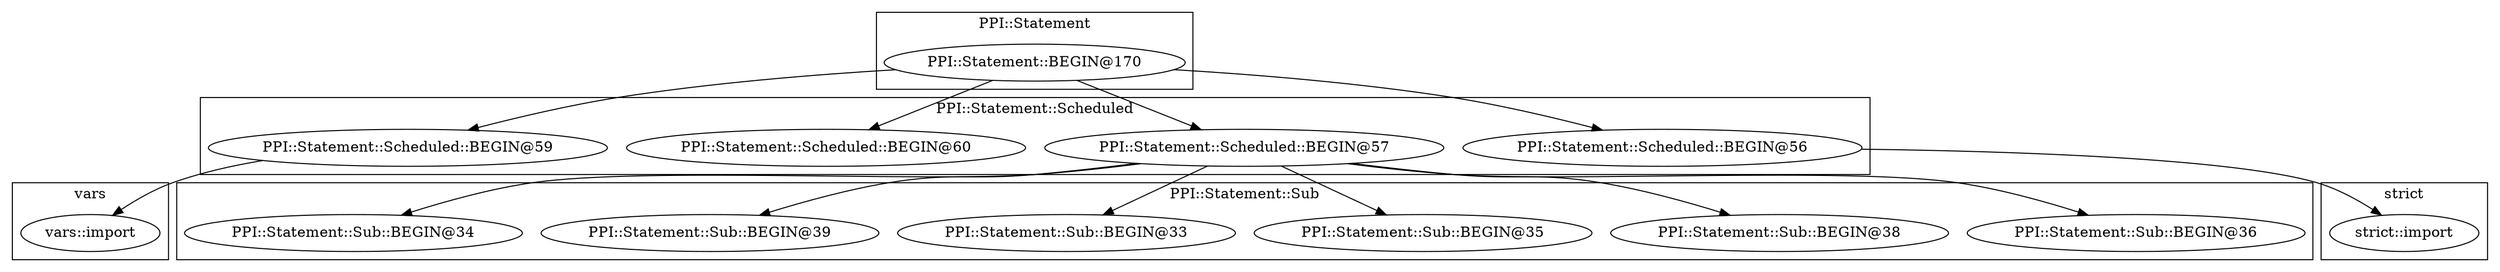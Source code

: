 digraph {
graph [overlap=false]
subgraph cluster_PPI_Statement_Sub {
	label="PPI::Statement::Sub";
	"PPI::Statement::Sub::BEGIN@36";
	"PPI::Statement::Sub::BEGIN@38";
	"PPI::Statement::Sub::BEGIN@35";
	"PPI::Statement::Sub::BEGIN@33";
	"PPI::Statement::Sub::BEGIN@39";
	"PPI::Statement::Sub::BEGIN@34";
}
subgraph cluster_PPI_Statement_Scheduled {
	label="PPI::Statement::Scheduled";
	"PPI::Statement::Scheduled::BEGIN@59";
	"PPI::Statement::Scheduled::BEGIN@57";
	"PPI::Statement::Scheduled::BEGIN@60";
	"PPI::Statement::Scheduled::BEGIN@56";
}
subgraph cluster_PPI_Statement {
	label="PPI::Statement";
	"PPI::Statement::BEGIN@170";
}
subgraph cluster_vars {
	label="vars";
	"vars::import";
}
subgraph cluster_strict {
	label="strict";
	"strict::import";
}
"PPI::Statement::Scheduled::BEGIN@57" -> "PPI::Statement::Sub::BEGIN@39";
"PPI::Statement::BEGIN@170" -> "PPI::Statement::Scheduled::BEGIN@57";
"PPI::Statement::Scheduled::BEGIN@57" -> "PPI::Statement::Sub::BEGIN@33";
"PPI::Statement::Scheduled::BEGIN@57" -> "PPI::Statement::Sub::BEGIN@35";
"PPI::Statement::BEGIN@170" -> "PPI::Statement::Scheduled::BEGIN@59";
"PPI::Statement::Scheduled::BEGIN@56" -> "strict::import";
"PPI::Statement::Scheduled::BEGIN@57" -> "PPI::Statement::Sub::BEGIN@36";
"PPI::Statement::Scheduled::BEGIN@57" -> "PPI::Statement::Sub::BEGIN@38";
"PPI::Statement::Scheduled::BEGIN@59" -> "vars::import";
"PPI::Statement::BEGIN@170" -> "PPI::Statement::Scheduled::BEGIN@56";
"PPI::Statement::BEGIN@170" -> "PPI::Statement::Scheduled::BEGIN@60";
"PPI::Statement::Scheduled::BEGIN@57" -> "PPI::Statement::Sub::BEGIN@34";
}
